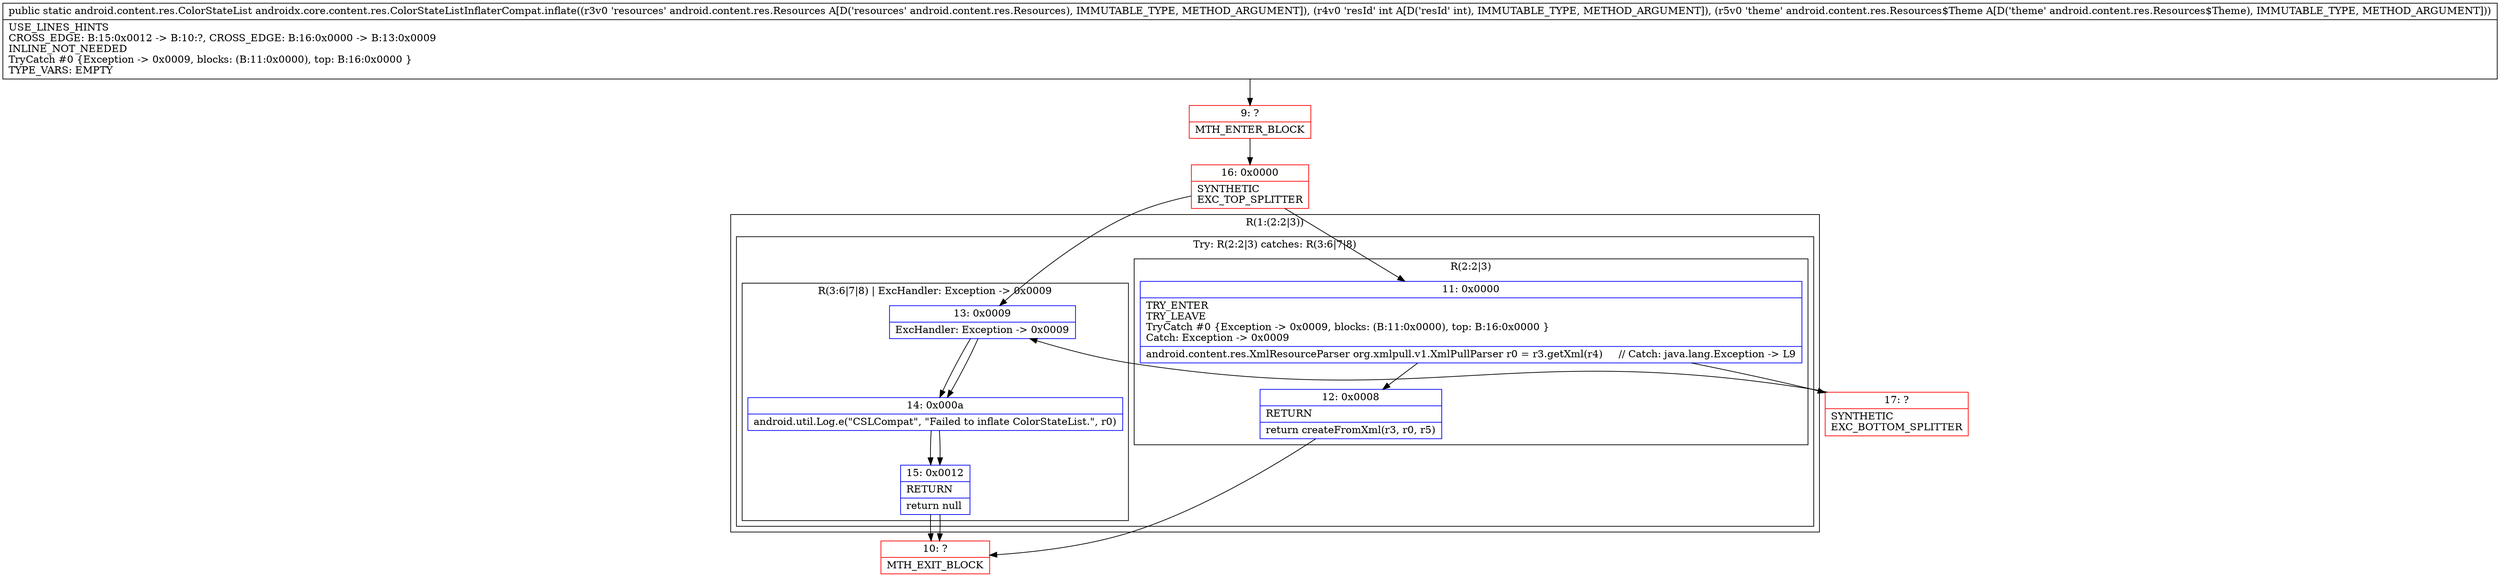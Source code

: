 digraph "CFG forandroidx.core.content.res.ColorStateListInflaterCompat.inflate(Landroid\/content\/res\/Resources;ILandroid\/content\/res\/Resources$Theme;)Landroid\/content\/res\/ColorStateList;" {
subgraph cluster_Region_1821029864 {
label = "R(1:(2:2|3))";
node [shape=record,color=blue];
subgraph cluster_TryCatchRegion_2032886707 {
label = "Try: R(2:2|3) catches: R(3:6|7|8)";
node [shape=record,color=blue];
subgraph cluster_Region_1323497476 {
label = "R(2:2|3)";
node [shape=record,color=blue];
Node_11 [shape=record,label="{11\:\ 0x0000|TRY_ENTER\lTRY_LEAVE\lTryCatch #0 \{Exception \-\> 0x0009, blocks: (B:11:0x0000), top: B:16:0x0000 \}\lCatch: Exception \-\> 0x0009\l|android.content.res.XmlResourceParser org.xmlpull.v1.XmlPullParser r0 = r3.getXml(r4)     \/\/ Catch: java.lang.Exception \-\> L9\l}"];
Node_12 [shape=record,label="{12\:\ 0x0008|RETURN\l|return createFromXml(r3, r0, r5)\l}"];
}
subgraph cluster_Region_919509816 {
label = "R(3:6|7|8) | ExcHandler: Exception \-\> 0x0009\l";
node [shape=record,color=blue];
Node_13 [shape=record,label="{13\:\ 0x0009|ExcHandler: Exception \-\> 0x0009\l}"];
Node_14 [shape=record,label="{14\:\ 0x000a|android.util.Log.e(\"CSLCompat\", \"Failed to inflate ColorStateList.\", r0)\l}"];
Node_15 [shape=record,label="{15\:\ 0x0012|RETURN\l|return null\l}"];
}
}
}
subgraph cluster_Region_919509816 {
label = "R(3:6|7|8) | ExcHandler: Exception \-\> 0x0009\l";
node [shape=record,color=blue];
Node_13 [shape=record,label="{13\:\ 0x0009|ExcHandler: Exception \-\> 0x0009\l}"];
Node_14 [shape=record,label="{14\:\ 0x000a|android.util.Log.e(\"CSLCompat\", \"Failed to inflate ColorStateList.\", r0)\l}"];
Node_15 [shape=record,label="{15\:\ 0x0012|RETURN\l|return null\l}"];
}
Node_9 [shape=record,color=red,label="{9\:\ ?|MTH_ENTER_BLOCK\l}"];
Node_16 [shape=record,color=red,label="{16\:\ 0x0000|SYNTHETIC\lEXC_TOP_SPLITTER\l}"];
Node_10 [shape=record,color=red,label="{10\:\ ?|MTH_EXIT_BLOCK\l}"];
Node_17 [shape=record,color=red,label="{17\:\ ?|SYNTHETIC\lEXC_BOTTOM_SPLITTER\l}"];
MethodNode[shape=record,label="{public static android.content.res.ColorStateList androidx.core.content.res.ColorStateListInflaterCompat.inflate((r3v0 'resources' android.content.res.Resources A[D('resources' android.content.res.Resources), IMMUTABLE_TYPE, METHOD_ARGUMENT]), (r4v0 'resId' int A[D('resId' int), IMMUTABLE_TYPE, METHOD_ARGUMENT]), (r5v0 'theme' android.content.res.Resources$Theme A[D('theme' android.content.res.Resources$Theme), IMMUTABLE_TYPE, METHOD_ARGUMENT]))  | USE_LINES_HINTS\lCROSS_EDGE: B:15:0x0012 \-\> B:10:?, CROSS_EDGE: B:16:0x0000 \-\> B:13:0x0009\lINLINE_NOT_NEEDED\lTryCatch #0 \{Exception \-\> 0x0009, blocks: (B:11:0x0000), top: B:16:0x0000 \}\lTYPE_VARS: EMPTY\l}"];
MethodNode -> Node_9;Node_11 -> Node_12;
Node_11 -> Node_17;
Node_12 -> Node_10;
Node_13 -> Node_14;
Node_14 -> Node_15;
Node_15 -> Node_10;
Node_13 -> Node_14;
Node_14 -> Node_15;
Node_15 -> Node_10;
Node_9 -> Node_16;
Node_16 -> Node_11;
Node_16 -> Node_13;
Node_17 -> Node_13;
}

